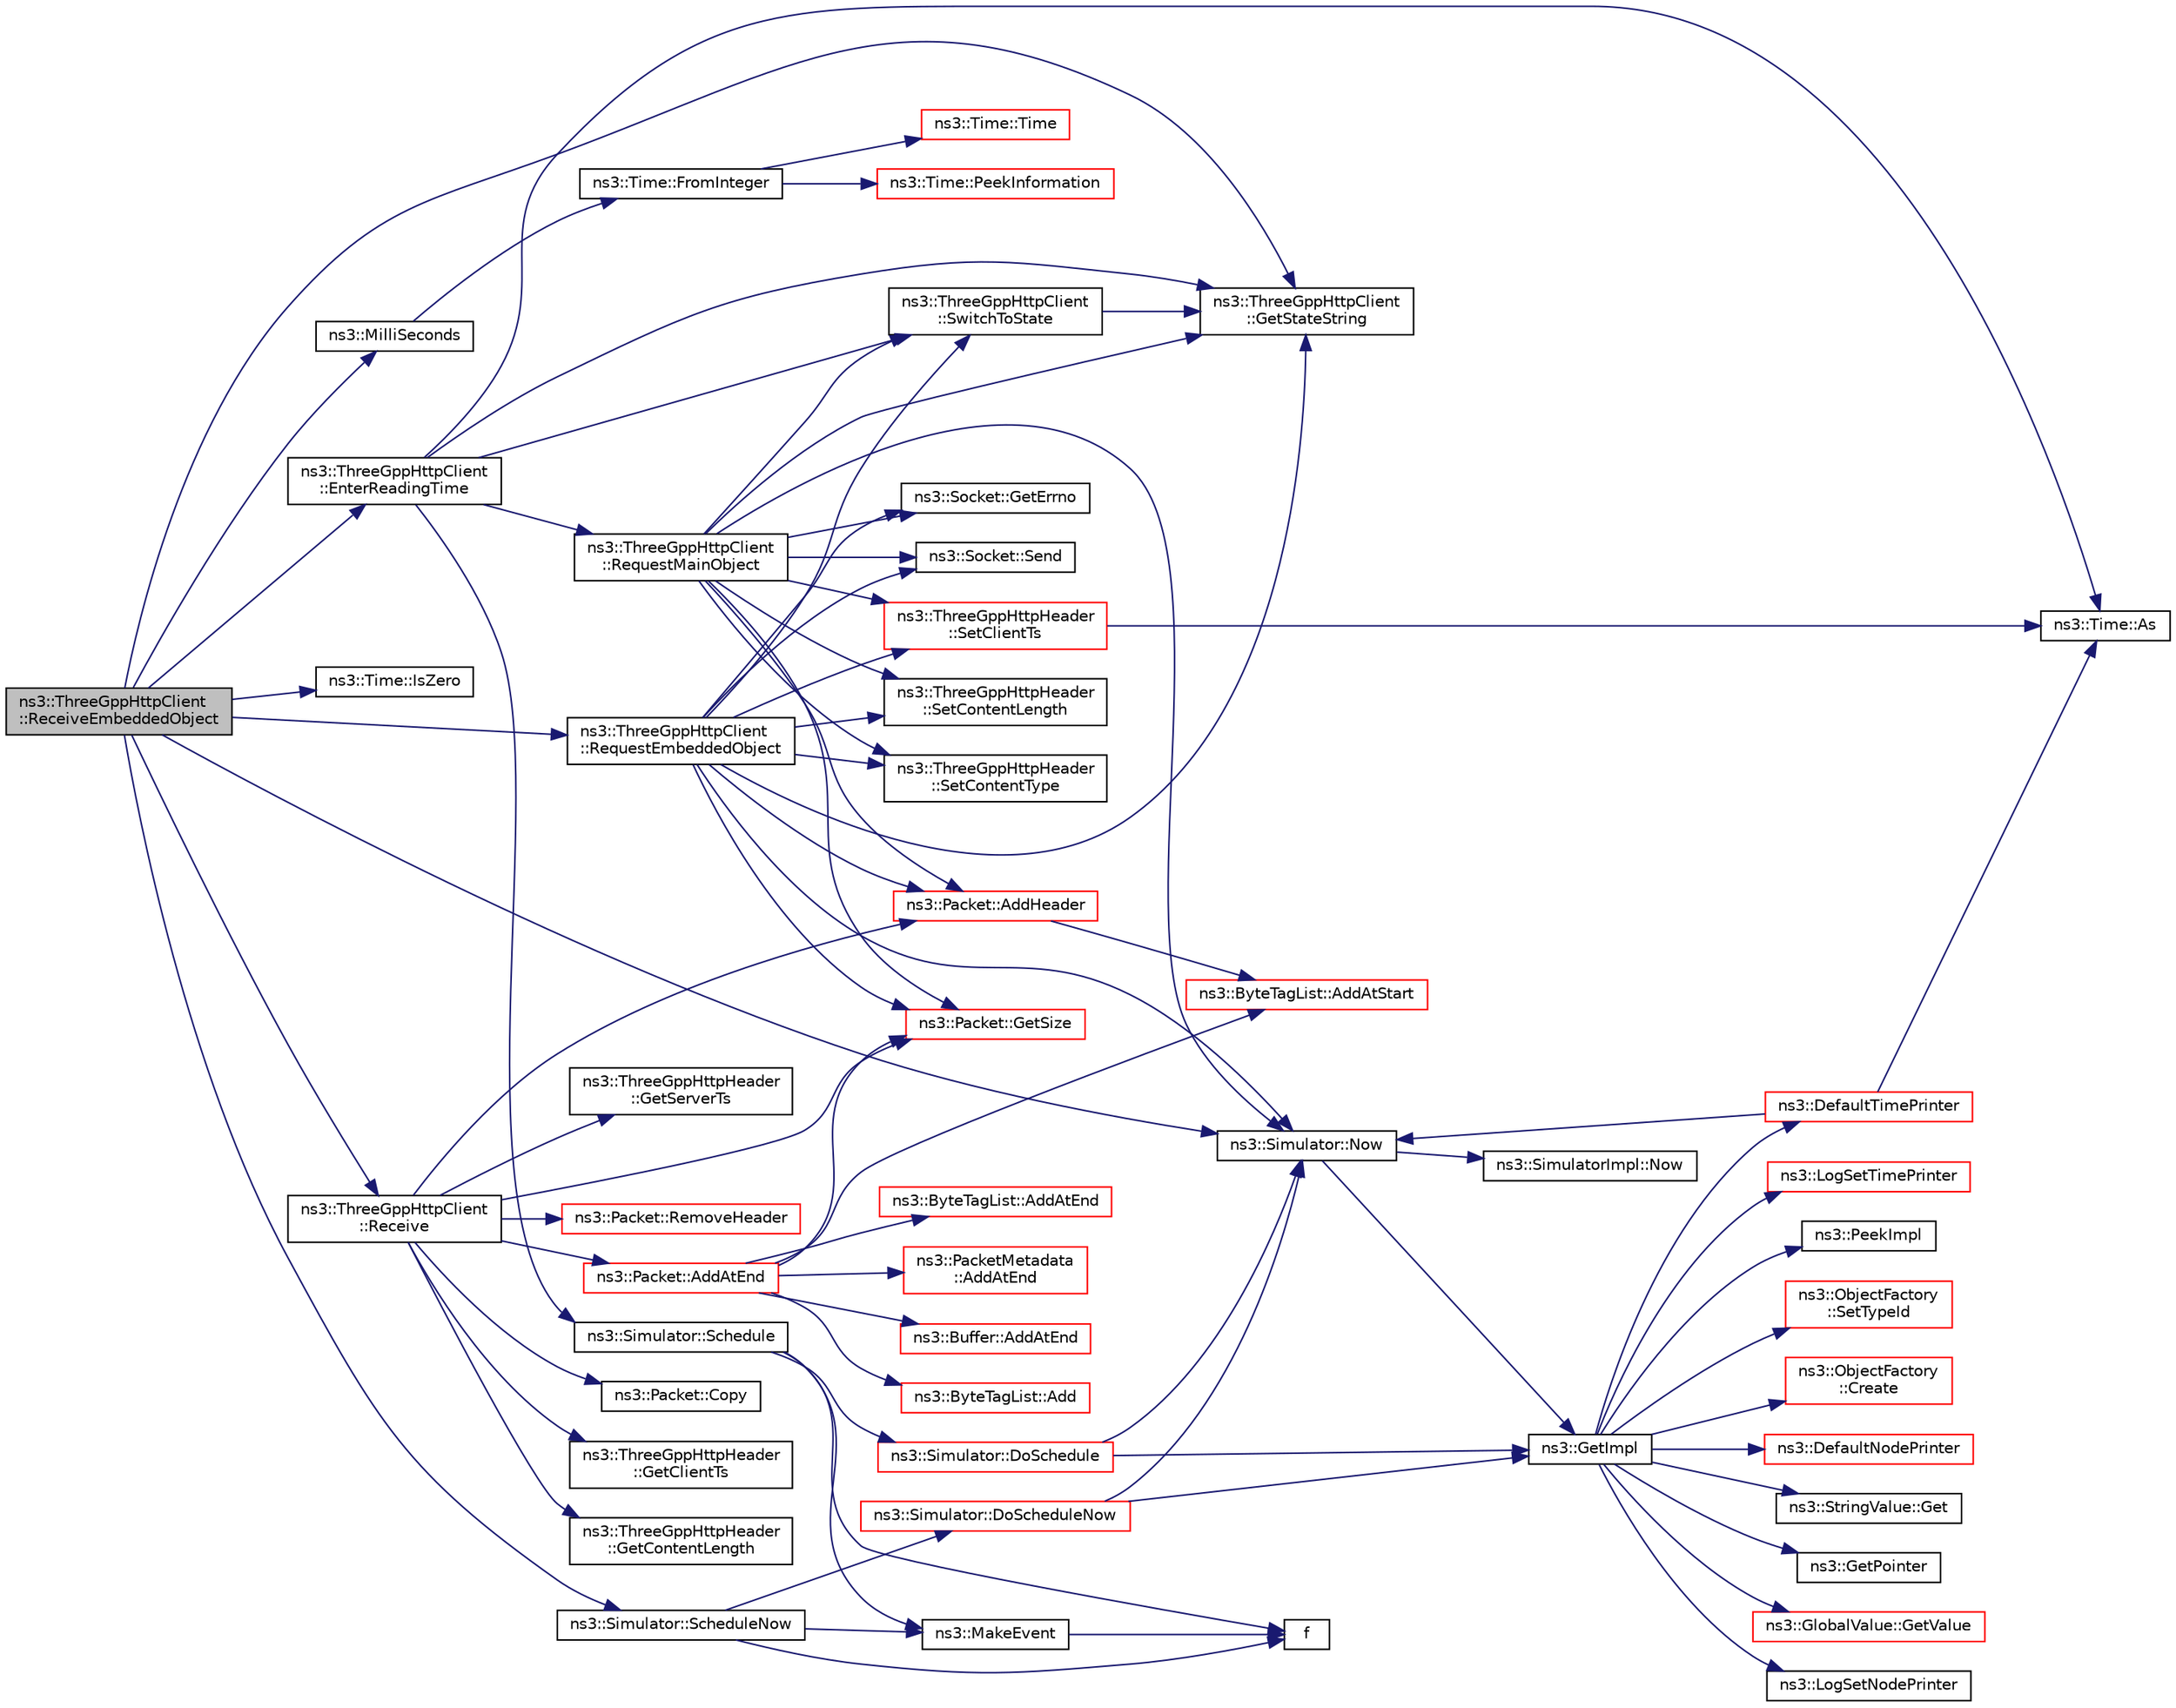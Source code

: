 digraph "ns3::ThreeGppHttpClient::ReceiveEmbeddedObject"
{
 // LATEX_PDF_SIZE
  edge [fontname="Helvetica",fontsize="10",labelfontname="Helvetica",labelfontsize="10"];
  node [fontname="Helvetica",fontsize="10",shape=record];
  rankdir="LR";
  Node1 [label="ns3::ThreeGppHttpClient\l::ReceiveEmbeddedObject",height=0.2,width=0.4,color="black", fillcolor="grey75", style="filled", fontcolor="black",tooltip="Receive a packet of embedded object from the destination web server."];
  Node1 -> Node2 [color="midnightblue",fontsize="10",style="solid",fontname="Helvetica"];
  Node2 [label="ns3::ThreeGppHttpClient\l::EnterReadingTime",height=0.2,width=0.4,color="black", fillcolor="white", style="filled",URL="$classns3_1_1_three_gpp_http_client.html#a581308a551b5671fd232b8feae19d83d",tooltip="Becomes idle for a randomly determined amount of time, and then triggers RequestMainObject()."];
  Node2 -> Node3 [color="midnightblue",fontsize="10",style="solid",fontname="Helvetica"];
  Node3 [label="ns3::Time::As",height=0.2,width=0.4,color="black", fillcolor="white", style="filled",URL="$classns3_1_1_time.html#ad5198e31c2512226ca0e58b31fad7fd0",tooltip="Attach a unit to a Time, to facilitate output in a specific unit."];
  Node2 -> Node4 [color="midnightblue",fontsize="10",style="solid",fontname="Helvetica"];
  Node4 [label="ns3::ThreeGppHttpClient\l::GetStateString",height=0.2,width=0.4,color="black", fillcolor="white", style="filled",URL="$classns3_1_1_three_gpp_http_client.html#af854e2efe067dd6624203d58262b72f0",tooltip="Returns the current state of the application in string format."];
  Node2 -> Node5 [color="midnightblue",fontsize="10",style="solid",fontname="Helvetica"];
  Node5 [label="ns3::ThreeGppHttpClient\l::RequestMainObject",height=0.2,width=0.4,color="black", fillcolor="white", style="filled",URL="$classns3_1_1_three_gpp_http_client.html#ac7bc98d0f86b39a14edd219f96e18ad6",tooltip="Send a request object for a main object to the destination web server."];
  Node5 -> Node6 [color="midnightblue",fontsize="10",style="solid",fontname="Helvetica"];
  Node6 [label="ns3::Packet::AddHeader",height=0.2,width=0.4,color="red", fillcolor="white", style="filled",URL="$classns3_1_1_packet.html#a465108c595a0bc592095cbcab1832ed8",tooltip="Add header to this packet."];
  Node6 -> Node7 [color="midnightblue",fontsize="10",style="solid",fontname="Helvetica"];
  Node7 [label="ns3::ByteTagList::AddAtStart",height=0.2,width=0.4,color="red", fillcolor="white", style="filled",URL="$classns3_1_1_byte_tag_list.html#acb4563fbe4299c55af41ba7a166b71d5",tooltip="Make sure that all offsets are bigger than prependOffset which represents the location where new byte..."];
  Node5 -> Node51 [color="midnightblue",fontsize="10",style="solid",fontname="Helvetica"];
  Node51 [label="ns3::Socket::GetErrno",height=0.2,width=0.4,color="black", fillcolor="white", style="filled",URL="$classns3_1_1_socket.html#ae489616249d946f3c0dc831c05d0d711",tooltip="Get last error number."];
  Node5 -> Node52 [color="midnightblue",fontsize="10",style="solid",fontname="Helvetica"];
  Node52 [label="ns3::Packet::GetSize",height=0.2,width=0.4,color="red", fillcolor="white", style="filled",URL="$classns3_1_1_packet.html#afff7cb1ff518ee6dc0d424e10a5ad6ec",tooltip="Returns the the size in bytes of the packet (including the zero-filled initial payload)."];
  Node5 -> Node4 [color="midnightblue",fontsize="10",style="solid",fontname="Helvetica"];
  Node5 -> Node54 [color="midnightblue",fontsize="10",style="solid",fontname="Helvetica"];
  Node54 [label="ns3::Simulator::Now",height=0.2,width=0.4,color="black", fillcolor="white", style="filled",URL="$classns3_1_1_simulator.html#ac3178fa975b419f7875e7105be122800",tooltip="Return the current simulation virtual time."];
  Node54 -> Node55 [color="midnightblue",fontsize="10",style="solid",fontname="Helvetica"];
  Node55 [label="ns3::GetImpl",height=0.2,width=0.4,color="black", fillcolor="white", style="filled",URL="$group__simulator.html#ga42eb4eddad41528d4d99794a3dae3fd0",tooltip="Get the SimulatorImpl singleton."];
  Node55 -> Node56 [color="midnightblue",fontsize="10",style="solid",fontname="Helvetica"];
  Node56 [label="ns3::ObjectFactory\l::Create",height=0.2,width=0.4,color="red", fillcolor="white", style="filled",URL="$classns3_1_1_object_factory.html#a52eda277f4aaab54266134ba48102ad7",tooltip="Create an Object instance of the configured TypeId."];
  Node55 -> Node80 [color="midnightblue",fontsize="10",style="solid",fontname="Helvetica"];
  Node80 [label="ns3::DefaultNodePrinter",height=0.2,width=0.4,color="red", fillcolor="white", style="filled",URL="$group__logging.html#gac4c06cbbed12229d85991ced145f6be2",tooltip="Default node id printer implementation."];
  Node55 -> Node83 [color="midnightblue",fontsize="10",style="solid",fontname="Helvetica"];
  Node83 [label="ns3::DefaultTimePrinter",height=0.2,width=0.4,color="red", fillcolor="white", style="filled",URL="$namespacens3.html#ae01c3c7786b644dfb8a0bb8f1201b269",tooltip="Default Time printer."];
  Node83 -> Node3 [color="midnightblue",fontsize="10",style="solid",fontname="Helvetica"];
  Node83 -> Node54 [color="midnightblue",fontsize="10",style="solid",fontname="Helvetica"];
  Node55 -> Node85 [color="midnightblue",fontsize="10",style="solid",fontname="Helvetica"];
  Node85 [label="ns3::StringValue::Get",height=0.2,width=0.4,color="black", fillcolor="white", style="filled",URL="$classns3_1_1_string_value.html#a6f208c2778fe1c7882e5cb429b8326ae",tooltip=" "];
  Node55 -> Node86 [color="midnightblue",fontsize="10",style="solid",fontname="Helvetica"];
  Node86 [label="ns3::GetPointer",height=0.2,width=0.4,color="black", fillcolor="white", style="filled",URL="$namespacens3.html#ab4e173cdfd43d17c1a40d5348510a670",tooltip=" "];
  Node55 -> Node87 [color="midnightblue",fontsize="10",style="solid",fontname="Helvetica"];
  Node87 [label="ns3::GlobalValue::GetValue",height=0.2,width=0.4,color="red", fillcolor="white", style="filled",URL="$classns3_1_1_global_value.html#a48a99242193fb69609a17332733e8600",tooltip="Get the value."];
  Node55 -> Node89 [color="midnightblue",fontsize="10",style="solid",fontname="Helvetica"];
  Node89 [label="ns3::LogSetNodePrinter",height=0.2,width=0.4,color="black", fillcolor="white", style="filled",URL="$namespacens3.html#aebac73305345f2e2803fdeb102a7705e",tooltip="Set the LogNodePrinter function to be used to prepend log messages with the node id."];
  Node55 -> Node90 [color="midnightblue",fontsize="10",style="solid",fontname="Helvetica"];
  Node90 [label="ns3::LogSetTimePrinter",height=0.2,width=0.4,color="red", fillcolor="white", style="filled",URL="$namespacens3.html#a46cd76678f7da29799d1b41994e12ec1",tooltip="Set the TimePrinter function to be used to prepend log messages with the simulation time."];
  Node55 -> Node95 [color="midnightblue",fontsize="10",style="solid",fontname="Helvetica"];
  Node95 [label="ns3::PeekImpl",height=0.2,width=0.4,color="black", fillcolor="white", style="filled",URL="$group__simulator.html#ga233c5c38de117e4e4a5a9cd168694792",tooltip="Get the static SimulatorImpl instance."];
  Node55 -> Node96 [color="midnightblue",fontsize="10",style="solid",fontname="Helvetica"];
  Node96 [label="ns3::ObjectFactory\l::SetTypeId",height=0.2,width=0.4,color="red", fillcolor="white", style="filled",URL="$classns3_1_1_object_factory.html#a77dcd099064038a1eb7a6b8251229ec3",tooltip="Set the TypeId of the Objects to be created by this factory."];
  Node54 -> Node97 [color="midnightblue",fontsize="10",style="solid",fontname="Helvetica"];
  Node97 [label="ns3::SimulatorImpl::Now",height=0.2,width=0.4,color="black", fillcolor="white", style="filled",URL="$classns3_1_1_simulator_impl.html#aa516c50060846adc6fd316e83ef0797c",tooltip="Return the current simulation virtual time."];
  Node5 -> Node98 [color="midnightblue",fontsize="10",style="solid",fontname="Helvetica"];
  Node98 [label="ns3::Socket::Send",height=0.2,width=0.4,color="black", fillcolor="white", style="filled",URL="$classns3_1_1_socket.html#a036901c8f485fe5b6eab93b7f2ec289d",tooltip="Send data (or dummy data) to the remote host."];
  Node5 -> Node99 [color="midnightblue",fontsize="10",style="solid",fontname="Helvetica"];
  Node99 [label="ns3::ThreeGppHttpHeader\l::SetClientTs",height=0.2,width=0.4,color="red", fillcolor="white", style="filled",URL="$classns3_1_1_three_gpp_http_header.html#a0154a3596a01633a184dbcd3b7125bb7",tooltip=" "];
  Node99 -> Node3 [color="midnightblue",fontsize="10",style="solid",fontname="Helvetica"];
  Node5 -> Node101 [color="midnightblue",fontsize="10",style="solid",fontname="Helvetica"];
  Node101 [label="ns3::ThreeGppHttpHeader\l::SetContentLength",height=0.2,width=0.4,color="black", fillcolor="white", style="filled",URL="$classns3_1_1_three_gpp_http_header.html#a3f0fab7c665151810d2258bbf0de5b9f",tooltip=" "];
  Node5 -> Node102 [color="midnightblue",fontsize="10",style="solid",fontname="Helvetica"];
  Node102 [label="ns3::ThreeGppHttpHeader\l::SetContentType",height=0.2,width=0.4,color="black", fillcolor="white", style="filled",URL="$classns3_1_1_three_gpp_http_header.html#a545bd38289bcb5d5c096a33d11a0824e",tooltip=" "];
  Node5 -> Node103 [color="midnightblue",fontsize="10",style="solid",fontname="Helvetica"];
  Node103 [label="ns3::ThreeGppHttpClient\l::SwitchToState",height=0.2,width=0.4,color="black", fillcolor="white", style="filled",URL="$classns3_1_1_three_gpp_http_client.html#a33144ec53d743cbdb37ae0cb43d97eda",tooltip="Change the state of the client."];
  Node103 -> Node4 [color="midnightblue",fontsize="10",style="solid",fontname="Helvetica"];
  Node2 -> Node104 [color="midnightblue",fontsize="10",style="solid",fontname="Helvetica"];
  Node104 [label="ns3::Simulator::Schedule",height=0.2,width=0.4,color="black", fillcolor="white", style="filled",URL="$classns3_1_1_simulator.html#a3da7d28335c8ac0e3e86781f766df241",tooltip="Schedule an event to expire after delay."];
  Node104 -> Node105 [color="midnightblue",fontsize="10",style="solid",fontname="Helvetica"];
  Node105 [label="ns3::Simulator::DoSchedule",height=0.2,width=0.4,color="red", fillcolor="white", style="filled",URL="$classns3_1_1_simulator.html#a47af23973938819bdc89cb2807e09ed5",tooltip="Implementation of the various Schedule methods."];
  Node105 -> Node55 [color="midnightblue",fontsize="10",style="solid",fontname="Helvetica"];
  Node105 -> Node54 [color="midnightblue",fontsize="10",style="solid",fontname="Helvetica"];
  Node104 -> Node113 [color="midnightblue",fontsize="10",style="solid",fontname="Helvetica"];
  Node113 [label="f",height=0.2,width=0.4,color="black", fillcolor="white", style="filled",URL="$80211b_8c.html#ae7ffc1a8f84fa47a0812b2f2b9627132",tooltip=" "];
  Node104 -> Node114 [color="midnightblue",fontsize="10",style="solid",fontname="Helvetica"];
  Node114 [label="ns3::MakeEvent",height=0.2,width=0.4,color="black", fillcolor="white", style="filled",URL="$group__makeeventfnptr.html#ga289a28a2497c18a9bd299e5e2014094b",tooltip="Make an EventImpl from a function pointer taking varying numbers of arguments."];
  Node114 -> Node113 [color="midnightblue",fontsize="10",style="solid",fontname="Helvetica"];
  Node2 -> Node103 [color="midnightblue",fontsize="10",style="solid",fontname="Helvetica"];
  Node1 -> Node4 [color="midnightblue",fontsize="10",style="solid",fontname="Helvetica"];
  Node1 -> Node115 [color="midnightblue",fontsize="10",style="solid",fontname="Helvetica"];
  Node115 [label="ns3::Time::IsZero",height=0.2,width=0.4,color="black", fillcolor="white", style="filled",URL="$classns3_1_1_time.html#ac4f1f3f3aeff82c1a7d96e0b0ae2220b",tooltip="Exactly equivalent to t == 0."];
  Node1 -> Node116 [color="midnightblue",fontsize="10",style="solid",fontname="Helvetica"];
  Node116 [label="ns3::MilliSeconds",height=0.2,width=0.4,color="black", fillcolor="white", style="filled",URL="$group__timecivil.html#gaf26127cf4571146b83a92ee18679c7a9",tooltip="Construct a Time in the indicated unit."];
  Node116 -> Node117 [color="midnightblue",fontsize="10",style="solid",fontname="Helvetica"];
  Node117 [label="ns3::Time::FromInteger",height=0.2,width=0.4,color="black", fillcolor="white", style="filled",URL="$classns3_1_1_time.html#a3e742c67b2764e75ff95f9b754d43fe9",tooltip="Create a Time equal to value in unit unit."];
  Node117 -> Node118 [color="midnightblue",fontsize="10",style="solid",fontname="Helvetica"];
  Node118 [label="ns3::Time::Time",height=0.2,width=0.4,color="red", fillcolor="white", style="filled",URL="$classns3_1_1_time.html#a8a39dc1b8cbbd7fe6d940e492d1b925e",tooltip="Default constructor, with value 0."];
  Node117 -> Node121 [color="midnightblue",fontsize="10",style="solid",fontname="Helvetica"];
  Node121 [label="ns3::Time::PeekInformation",height=0.2,width=0.4,color="red", fillcolor="white", style="filled",URL="$classns3_1_1_time.html#a0b023c55c20582aa7c1781aacf128034",tooltip="Get the Information record for timeUnit for the current Resolution."];
  Node1 -> Node54 [color="midnightblue",fontsize="10",style="solid",fontname="Helvetica"];
  Node1 -> Node126 [color="midnightblue",fontsize="10",style="solid",fontname="Helvetica"];
  Node126 [label="ns3::ThreeGppHttpClient\l::Receive",height=0.2,width=0.4,color="black", fillcolor="white", style="filled",URL="$classns3_1_1_three_gpp_http_client.html#aefb3b587a587f771128f50882b019280",tooltip="Simulate a consumption of the received packet by subtracting the packet size from the internal counte..."];
  Node126 -> Node127 [color="midnightblue",fontsize="10",style="solid",fontname="Helvetica"];
  Node127 [label="ns3::Packet::AddAtEnd",height=0.2,width=0.4,color="red", fillcolor="white", style="filled",URL="$classns3_1_1_packet.html#a14ec3d4250b425468764de58f5837b6b",tooltip="Concatenate the input packet at the end of the current packet."];
  Node127 -> Node128 [color="midnightblue",fontsize="10",style="solid",fontname="Helvetica"];
  Node128 [label="ns3::ByteTagList::Add",height=0.2,width=0.4,color="red", fillcolor="white", style="filled",URL="$classns3_1_1_byte_tag_list.html#ac970192e923afc561a304d17af4b8a52",tooltip=" "];
  Node127 -> Node133 [color="midnightblue",fontsize="10",style="solid",fontname="Helvetica"];
  Node133 [label="ns3::ByteTagList::AddAtEnd",height=0.2,width=0.4,color="red", fillcolor="white", style="filled",URL="$classns3_1_1_byte_tag_list.html#a0d8aa9cf6aaf856eb08d4f4a01f38446",tooltip="Make sure that all offsets are smaller than appendOffset which represents the location where new byte..."];
  Node127 -> Node134 [color="midnightblue",fontsize="10",style="solid",fontname="Helvetica"];
  Node134 [label="ns3::PacketMetadata\l::AddAtEnd",height=0.2,width=0.4,color="red", fillcolor="white", style="filled",URL="$classns3_1_1_packet_metadata.html#af7ceb1a4a7ded625c85dbd477b5fc8b6",tooltip="Add a metadata at the metadata start."];
  Node127 -> Node139 [color="midnightblue",fontsize="10",style="solid",fontname="Helvetica"];
  Node139 [label="ns3::Buffer::AddAtEnd",height=0.2,width=0.4,color="red", fillcolor="white", style="filled",URL="$classns3_1_1_buffer.html#a92dd87809af24fb10696fee9a9cb56cf",tooltip=" "];
  Node127 -> Node7 [color="midnightblue",fontsize="10",style="solid",fontname="Helvetica"];
  Node127 -> Node52 [color="midnightblue",fontsize="10",style="solid",fontname="Helvetica"];
  Node126 -> Node6 [color="midnightblue",fontsize="10",style="solid",fontname="Helvetica"];
  Node126 -> Node141 [color="midnightblue",fontsize="10",style="solid",fontname="Helvetica"];
  Node141 [label="ns3::Packet::Copy",height=0.2,width=0.4,color="black", fillcolor="white", style="filled",URL="$classns3_1_1_packet.html#afb38be706cfc761bc1c0591f595fc1b7",tooltip="performs a COW copy of the packet."];
  Node126 -> Node142 [color="midnightblue",fontsize="10",style="solid",fontname="Helvetica"];
  Node142 [label="ns3::ThreeGppHttpHeader\l::GetClientTs",height=0.2,width=0.4,color="black", fillcolor="white", style="filled",URL="$classns3_1_1_three_gpp_http_header.html#a3037b90b7d8f666cf968a3277a865809",tooltip=" "];
  Node126 -> Node143 [color="midnightblue",fontsize="10",style="solid",fontname="Helvetica"];
  Node143 [label="ns3::ThreeGppHttpHeader\l::GetContentLength",height=0.2,width=0.4,color="black", fillcolor="white", style="filled",URL="$classns3_1_1_three_gpp_http_header.html#ae301e5ba59fdc3ad313d6d829326781c",tooltip=" "];
  Node126 -> Node144 [color="midnightblue",fontsize="10",style="solid",fontname="Helvetica"];
  Node144 [label="ns3::ThreeGppHttpHeader\l::GetServerTs",height=0.2,width=0.4,color="black", fillcolor="white", style="filled",URL="$classns3_1_1_three_gpp_http_header.html#ad27f9a2635aff797e364dbe491337936",tooltip=" "];
  Node126 -> Node52 [color="midnightblue",fontsize="10",style="solid",fontname="Helvetica"];
  Node126 -> Node145 [color="midnightblue",fontsize="10",style="solid",fontname="Helvetica"];
  Node145 [label="ns3::Packet::RemoveHeader",height=0.2,width=0.4,color="red", fillcolor="white", style="filled",URL="$classns3_1_1_packet.html#a0961eccf975d75f902d40956c93ba63e",tooltip="Deserialize and remove the header from the internal buffer."];
  Node1 -> Node149 [color="midnightblue",fontsize="10",style="solid",fontname="Helvetica"];
  Node149 [label="ns3::ThreeGppHttpClient\l::RequestEmbeddedObject",height=0.2,width=0.4,color="black", fillcolor="white", style="filled",URL="$classns3_1_1_three_gpp_http_client.html#a5259e1e75e7a0ca6c45d64aaa3577682",tooltip="Send a request object for an embedded object to the destination web server."];
  Node149 -> Node6 [color="midnightblue",fontsize="10",style="solid",fontname="Helvetica"];
  Node149 -> Node51 [color="midnightblue",fontsize="10",style="solid",fontname="Helvetica"];
  Node149 -> Node52 [color="midnightblue",fontsize="10",style="solid",fontname="Helvetica"];
  Node149 -> Node4 [color="midnightblue",fontsize="10",style="solid",fontname="Helvetica"];
  Node149 -> Node54 [color="midnightblue",fontsize="10",style="solid",fontname="Helvetica"];
  Node149 -> Node98 [color="midnightblue",fontsize="10",style="solid",fontname="Helvetica"];
  Node149 -> Node99 [color="midnightblue",fontsize="10",style="solid",fontname="Helvetica"];
  Node149 -> Node101 [color="midnightblue",fontsize="10",style="solid",fontname="Helvetica"];
  Node149 -> Node102 [color="midnightblue",fontsize="10",style="solid",fontname="Helvetica"];
  Node149 -> Node103 [color="midnightblue",fontsize="10",style="solid",fontname="Helvetica"];
  Node1 -> Node150 [color="midnightblue",fontsize="10",style="solid",fontname="Helvetica"];
  Node150 [label="ns3::Simulator::ScheduleNow",height=0.2,width=0.4,color="black", fillcolor="white", style="filled",URL="$classns3_1_1_simulator.html#ab8a8b58feaa12f531175df5fd355c362",tooltip="Schedule an event to expire Now."];
  Node150 -> Node151 [color="midnightblue",fontsize="10",style="solid",fontname="Helvetica"];
  Node151 [label="ns3::Simulator::DoScheduleNow",height=0.2,width=0.4,color="red", fillcolor="white", style="filled",URL="$classns3_1_1_simulator.html#a9377ee62d67f7923318c4313a3b285f8",tooltip="Implementation of the various ScheduleNow methods."];
  Node151 -> Node55 [color="midnightblue",fontsize="10",style="solid",fontname="Helvetica"];
  Node151 -> Node54 [color="midnightblue",fontsize="10",style="solid",fontname="Helvetica"];
  Node150 -> Node113 [color="midnightblue",fontsize="10",style="solid",fontname="Helvetica"];
  Node150 -> Node114 [color="midnightblue",fontsize="10",style="solid",fontname="Helvetica"];
}
